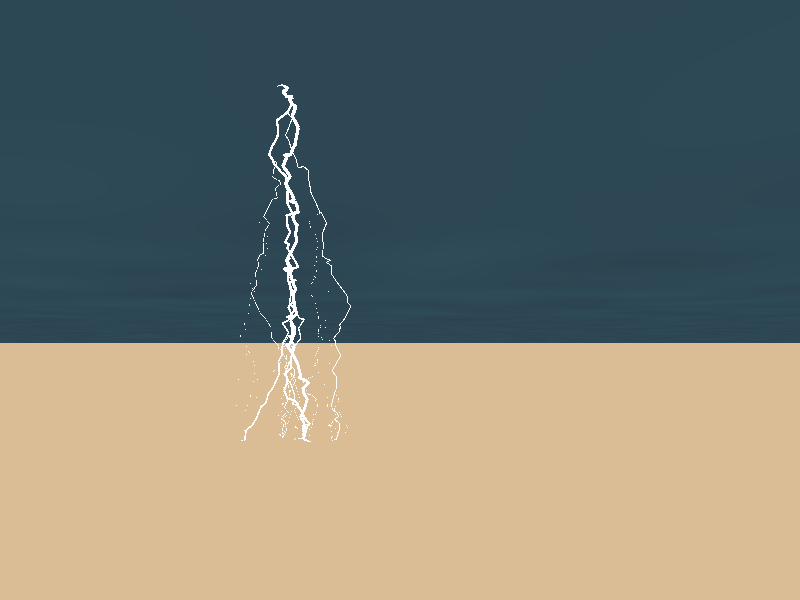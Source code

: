 #declare doRad = true;
#if(doRad)
global_settings
{
  assumed_gamma 1.0
  ambient_light 0
  radiosity{
    pretrace_start 0.08
    pretrace_end 0.02
    count 150
    nearest_count 5
    recursion_limit 4
    error_bound 1
    low_error_factor .5
    gray_threshold 0.0
    minimum_reuse 0.015
    brightness 50
    media on
  }
}
#end

#include "colors.inc"
camera{location  <0, 0.5, -10.0> look_at   <2, 1.2,  0.0>}
sphere{0, 4.75 pigment{bozo scale 0.1 color_map {[0.0 color rgb <0.1, 0.2,
0.3>*.25] [1.0 color rgb <0.11, 0.3,0.4>*.25]}} scale<100,1,100> inverse
finish{ambient 1}}
plane { y, -1 pigment{ color rgb <0.7, 0.5, 0.3> }normal{bumps scale 3 }}
plane { y, 0 pigment{bozo color_map{[0.0 color rgbt <0,0,0,1>][1.0 color
rgbt <0.11, 0.3, 0.4,0>]} scale 0.1}normal{bumps scale<1,1,10>} rotate x*180
translate y*10}
fog{distance 50 color rgb 0}

#macro Make_Bolt(LArraySize, LSeed, LWidth, LHeight, LSpread, LBranch,
LCutoff, LSpike)
  #declare myArray = array[LArraySize]
  #declare checkCount = -1;
  #declare highCount = 0;
  #declare arrayCount = 0;
  #declare myArray[arrayCount] = <0,0,0>;
  #declare myRand = seed(LSeed);
  #declare Lightning_Bolt =
    merge{
    #while (checkCount < highCount)
      #declare checkCount = checkCount + 1;
      #declare segPosA = myArray[arrayCount];
      #declare arrayCount = arrayCount + 1;
      #declare xPlus = (rand(myRand)-0.5)*LSpread;
      #declare zPlus = (rand(myRand)-0.5)*LSpread;
      #while(segPosA.y < LHeight)
        #declare xShift = segPosA.x + ((rand(myRand)-0.5)*LSpike) + xPlus;
        #declare yShift = segPosA.y + (rand(myRand)/5);
        #declare zShift = segPosA.z + ((rand(myRand)-0.5)*LSpike) + zPlus;
        #if (yShift > LHeight)
          #declare yShift = LHeight;
        #end
        #declare segPosB = <xShift, yShift, zShift>;
        cylinder{segPosA, segPosB, LWidth}
        #declare segPosA = segPosB;
        #declare randNum = rand(myRand);
        #if (randNum < LBranch & segPosA.y > LCutoff)
          #declare highCount = highCount + 1;
          #declare myArray[highCount] = segPosA;
        #end
        #declare LWidth = (LWidth*0.995)   ;
      #end
      #declare LWidth = (LWidth*0.9)   ;
    #end
  }
#end

Make_Bolt(500, 11211, 0.03, 6, 0.003, 0.05, 0.5, 0.2)
object{
  Lightning_Bolt
  pigment{rgbt 1}
  interior{media{emission<3,3,5>*5}}
  hollow
  rotate x*180
  no_shadow
  translate y*5
}